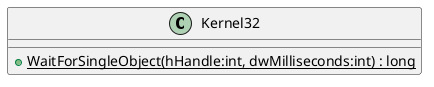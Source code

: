 @startuml
class Kernel32 
{
    + {static} WaitForSingleObject(hHandle:int, dwMilliseconds:int) : long
}
@enduml